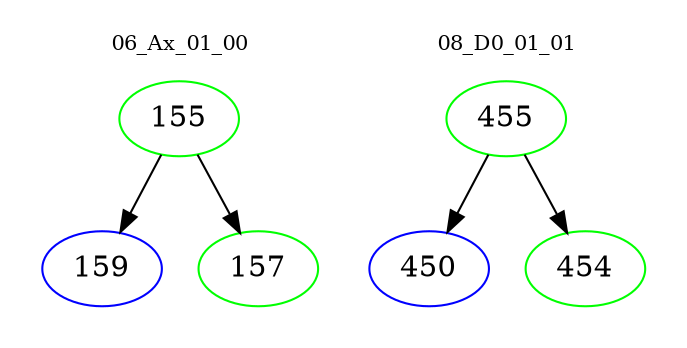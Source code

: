 digraph{
subgraph cluster_0 {
color = white
label = "06_Ax_01_00";
fontsize=10;
T0_155 [label="155", color="green"]
T0_155 -> T0_159 [color="black"]
T0_159 [label="159", color="blue"]
T0_155 -> T0_157 [color="black"]
T0_157 [label="157", color="green"]
}
subgraph cluster_1 {
color = white
label = "08_D0_01_01";
fontsize=10;
T1_455 [label="455", color="green"]
T1_455 -> T1_450 [color="black"]
T1_450 [label="450", color="blue"]
T1_455 -> T1_454 [color="black"]
T1_454 [label="454", color="green"]
}
}
